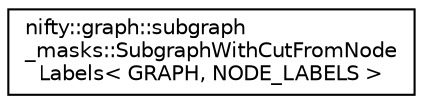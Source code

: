digraph "Graphical Class Hierarchy"
{
  edge [fontname="Helvetica",fontsize="10",labelfontname="Helvetica",labelfontsize="10"];
  node [fontname="Helvetica",fontsize="10",shape=record];
  rankdir="LR";
  Node1 [label="nifty::graph::subgraph\l_masks::SubgraphWithCutFromNode\lLabels\< GRAPH, NODE_LABELS \>",height=0.2,width=0.4,color="black", fillcolor="white", style="filled",URL="$structnifty_1_1graph_1_1subgraph__masks_1_1SubgraphWithCutFromNodeLabels.html"];
}

